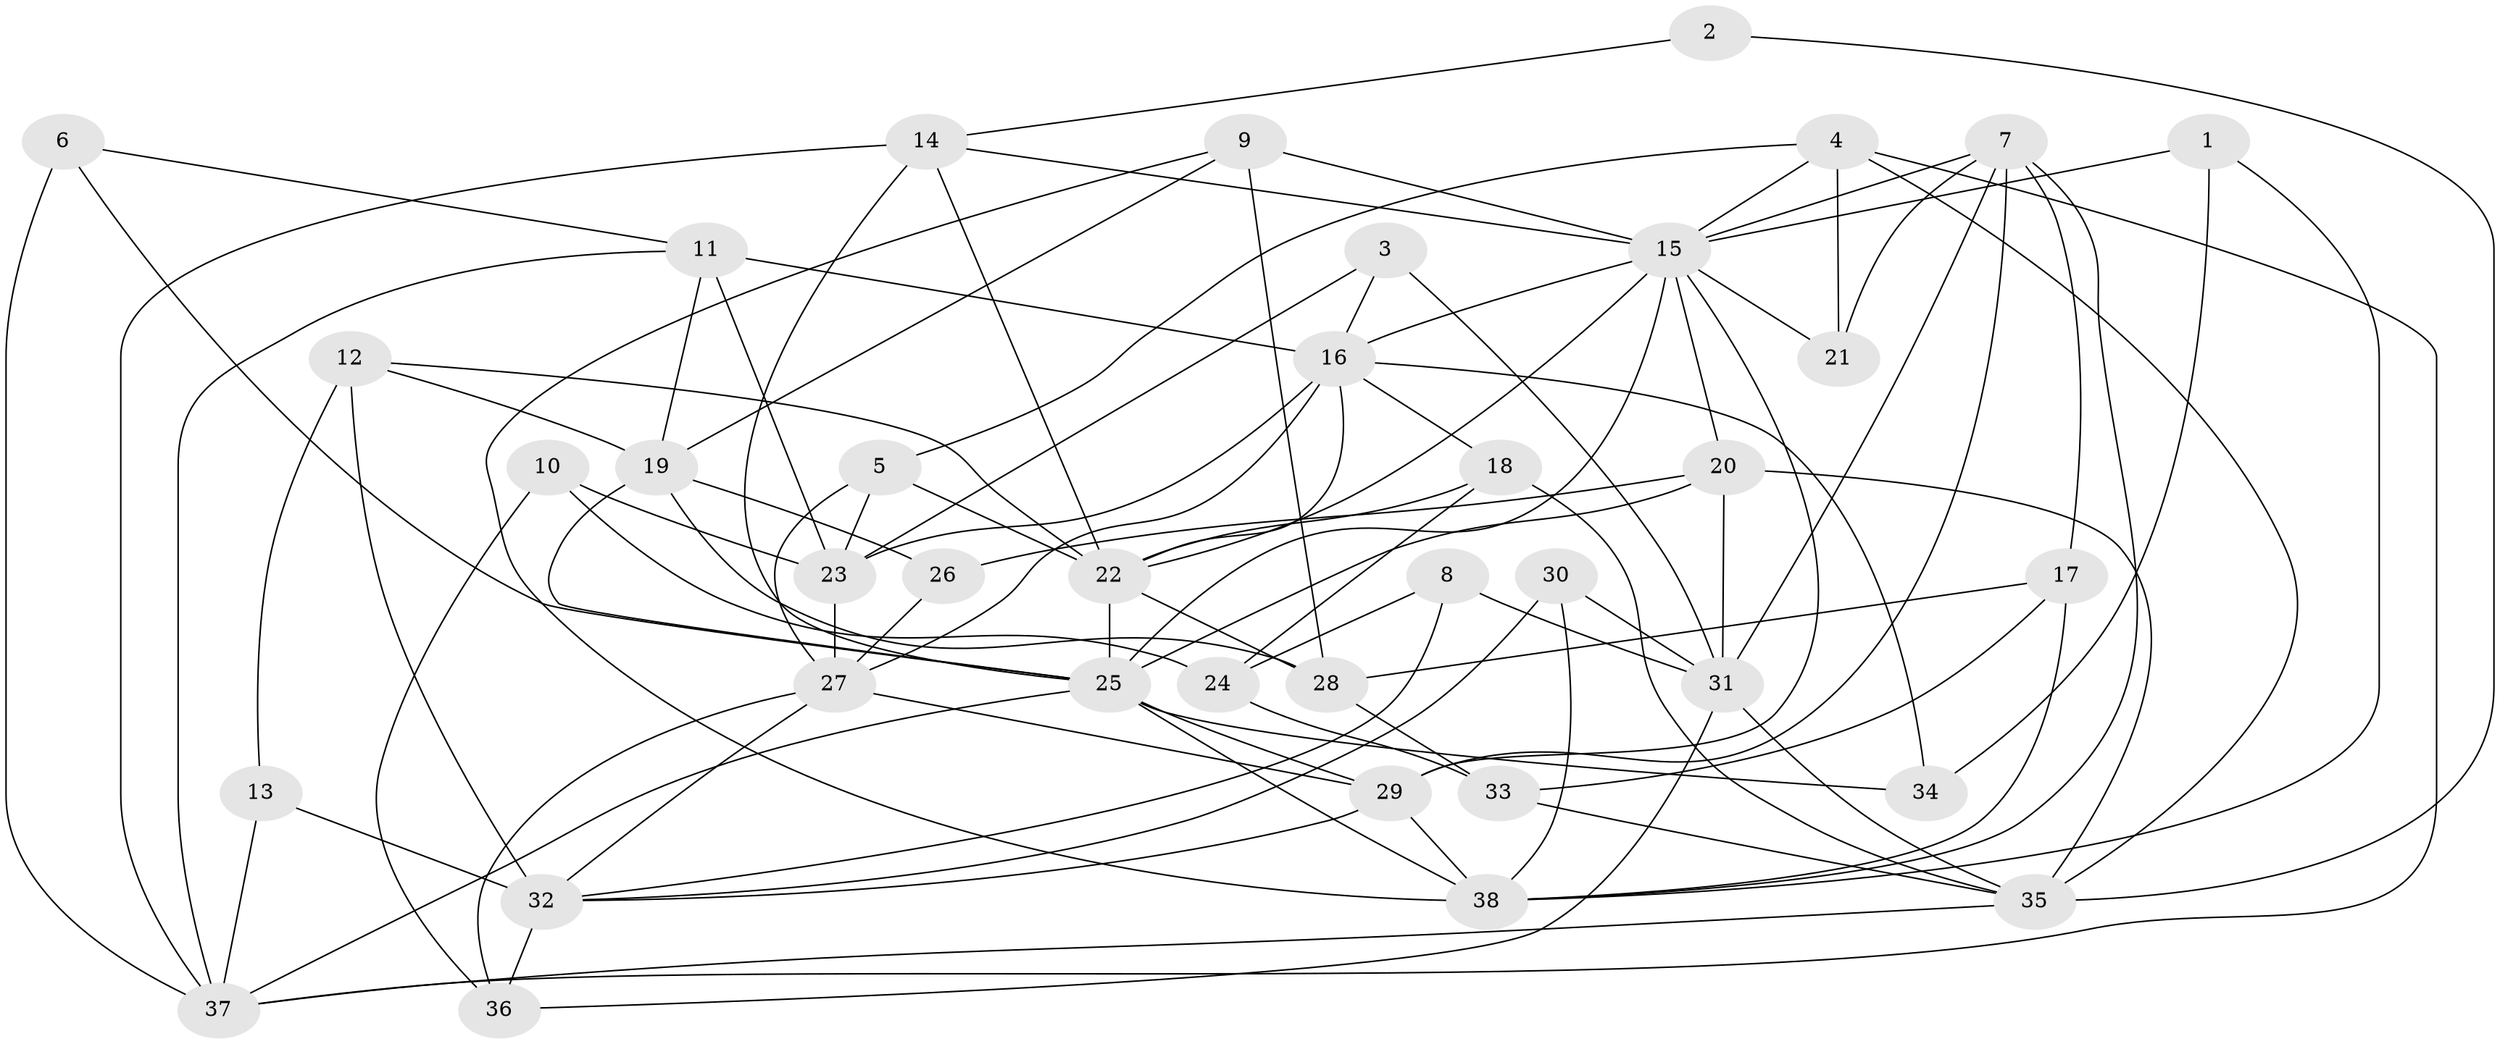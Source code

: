 // original degree distribution, {3: 0.30666666666666664, 2: 0.13333333333333333, 5: 0.12, 6: 0.13333333333333333, 4: 0.25333333333333335, 8: 0.02666666666666667, 7: 0.02666666666666667}
// Generated by graph-tools (version 1.1) at 2025/02/03/09/25 03:02:07]
// undirected, 38 vertices, 96 edges
graph export_dot {
graph [start="1"]
  node [color=gray90,style=filled];
  1;
  2;
  3;
  4;
  5;
  6;
  7;
  8;
  9;
  10;
  11;
  12;
  13;
  14;
  15;
  16;
  17;
  18;
  19;
  20;
  21;
  22;
  23;
  24;
  25;
  26;
  27;
  28;
  29;
  30;
  31;
  32;
  33;
  34;
  35;
  36;
  37;
  38;
  1 -- 15 [weight=1.0];
  1 -- 34 [weight=1.0];
  1 -- 38 [weight=1.0];
  2 -- 14 [weight=1.0];
  2 -- 35 [weight=1.0];
  3 -- 16 [weight=1.0];
  3 -- 23 [weight=1.0];
  3 -- 31 [weight=1.0];
  4 -- 5 [weight=1.0];
  4 -- 15 [weight=1.0];
  4 -- 21 [weight=1.0];
  4 -- 35 [weight=2.0];
  4 -- 37 [weight=1.0];
  5 -- 22 [weight=1.0];
  5 -- 23 [weight=1.0];
  5 -- 27 [weight=1.0];
  6 -- 11 [weight=1.0];
  6 -- 25 [weight=1.0];
  6 -- 37 [weight=1.0];
  7 -- 15 [weight=1.0];
  7 -- 17 [weight=1.0];
  7 -- 21 [weight=1.0];
  7 -- 29 [weight=1.0];
  7 -- 31 [weight=1.0];
  7 -- 38 [weight=1.0];
  8 -- 24 [weight=1.0];
  8 -- 31 [weight=1.0];
  8 -- 32 [weight=1.0];
  9 -- 15 [weight=1.0];
  9 -- 19 [weight=1.0];
  9 -- 28 [weight=2.0];
  9 -- 38 [weight=1.0];
  10 -- 23 [weight=2.0];
  10 -- 24 [weight=1.0];
  10 -- 36 [weight=1.0];
  11 -- 16 [weight=2.0];
  11 -- 19 [weight=1.0];
  11 -- 23 [weight=1.0];
  11 -- 37 [weight=1.0];
  12 -- 13 [weight=1.0];
  12 -- 19 [weight=1.0];
  12 -- 22 [weight=1.0];
  12 -- 32 [weight=2.0];
  13 -- 32 [weight=1.0];
  13 -- 37 [weight=1.0];
  14 -- 15 [weight=1.0];
  14 -- 22 [weight=1.0];
  14 -- 25 [weight=1.0];
  14 -- 37 [weight=2.0];
  15 -- 16 [weight=1.0];
  15 -- 20 [weight=1.0];
  15 -- 21 [weight=1.0];
  15 -- 22 [weight=2.0];
  15 -- 25 [weight=1.0];
  15 -- 29 [weight=1.0];
  16 -- 18 [weight=1.0];
  16 -- 22 [weight=1.0];
  16 -- 23 [weight=1.0];
  16 -- 27 [weight=1.0];
  16 -- 34 [weight=3.0];
  17 -- 28 [weight=2.0];
  17 -- 33 [weight=1.0];
  17 -- 38 [weight=1.0];
  18 -- 22 [weight=1.0];
  18 -- 24 [weight=1.0];
  18 -- 35 [weight=1.0];
  19 -- 25 [weight=1.0];
  19 -- 26 [weight=1.0];
  19 -- 28 [weight=1.0];
  20 -- 25 [weight=1.0];
  20 -- 26 [weight=1.0];
  20 -- 31 [weight=1.0];
  20 -- 35 [weight=1.0];
  22 -- 25 [weight=1.0];
  22 -- 28 [weight=1.0];
  23 -- 27 [weight=1.0];
  24 -- 33 [weight=1.0];
  25 -- 29 [weight=1.0];
  25 -- 34 [weight=2.0];
  25 -- 37 [weight=1.0];
  25 -- 38 [weight=2.0];
  26 -- 27 [weight=1.0];
  27 -- 29 [weight=1.0];
  27 -- 32 [weight=1.0];
  27 -- 36 [weight=1.0];
  28 -- 33 [weight=1.0];
  29 -- 32 [weight=1.0];
  29 -- 38 [weight=1.0];
  30 -- 31 [weight=2.0];
  30 -- 32 [weight=1.0];
  30 -- 38 [weight=1.0];
  31 -- 35 [weight=1.0];
  31 -- 36 [weight=1.0];
  32 -- 36 [weight=1.0];
  33 -- 35 [weight=1.0];
  35 -- 37 [weight=1.0];
}
